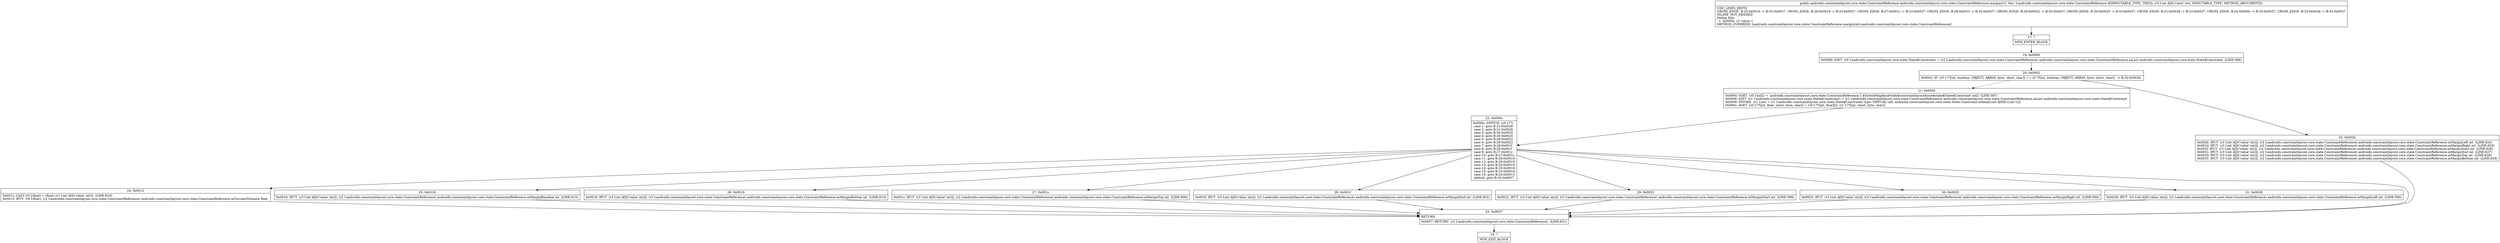 digraph "CFG forandroidx.constraintlayout.core.state.ConstraintReference.margin(I)Landroidx\/constraintlayout\/core\/state\/ConstraintReference;" {
Node_17 [shape=record,label="{17\:\ ?|MTH_ENTER_BLOCK\l}"];
Node_19 [shape=record,label="{19\:\ 0x0000|0x0000: IGET  (r0 I:androidx.constraintlayout.core.state.State$Constraint) = (r2 I:androidx.constraintlayout.core.state.ConstraintReference) androidx.constraintlayout.core.state.ConstraintReference.mLast androidx.constraintlayout.core.state.State$Constraint  (LINE:586)\l}"];
Node_20 [shape=record,label="{20\:\ 0x0002|0x0002: IF  (r0 I:??[int, boolean, OBJECT, ARRAY, byte, short, char]) == (0 ??[int, boolean, OBJECT, ARRAY, byte, short, char])  \-\> B:32:0x002b \l}"];
Node_21 [shape=record,label="{21\:\ 0x0004|0x0004: SGET  (r0 I:int[]) =  androidx.constraintlayout.core.state.ConstraintReference.1.$SwitchMap$androidx$constraintlayout$core$state$State$Constraint int[]  (LINE:587)\l0x0006: IGET  (r1 I:androidx.constraintlayout.core.state.State$Constraint) = (r2 I:androidx.constraintlayout.core.state.ConstraintReference) androidx.constraintlayout.core.state.ConstraintReference.mLast androidx.constraintlayout.core.state.State$Constraint \l0x0008: INVOKE  (r1 I:int) = (r1 I:androidx.constraintlayout.core.state.State$Constraint) type: VIRTUAL call: androidx.constraintlayout.core.state.State.Constraint.ordinal():int A[MD:():int (c)]\l0x000c: AGET  (r0 I:??[int, float, short, byte, char]) = (r0 I:??[int, float][]), (r1 I:??[int, short, byte, char]) \l}"];
Node_22 [shape=record,label="{22\:\ 0x000e|0x000e: SWITCH  (r0 I:??)\l case 1: goto B:31:0x0028\l case 2: goto B:31:0x0028\l case 3: goto B:30:0x0025\l case 4: goto B:30:0x0025\l case 5: goto B:29:0x0022\l case 6: goto B:29:0x0022\l case 7: goto B:28:0x001f\l case 8: goto B:28:0x001f\l case 9: goto B:27:0x001c\l case 10: goto B:27:0x001c\l case 11: goto B:26:0x0019\l case 12: goto B:26:0x0019\l case 13: goto B:25:0x0016\l case 14: goto B:25:0x0016\l case 15: goto B:25:0x0016\l case 16: goto B:24:0x0012\l default: goto B:33:0x0037 \l}"];
Node_24 [shape=record,label="{24\:\ 0x0012|0x0012: CAST (r0 I:float) = (float) (r3 I:int A[D('value' int)])  (LINE:619)\l0x0013: IPUT  (r0 I:float), (r2 I:androidx.constraintlayout.core.state.ConstraintReference) androidx.constraintlayout.core.state.ConstraintReference.mCircularDistance float \l}"];
Node_25 [shape=record,label="{25\:\ 0x0016|0x0016: IPUT  (r3 I:int A[D('value' int)]), (r2 I:androidx.constraintlayout.core.state.ConstraintReference) androidx.constraintlayout.core.state.ConstraintReference.mMarginBaseline int  (LINE:615)\l}"];
Node_26 [shape=record,label="{26\:\ 0x0019|0x0019: IPUT  (r3 I:int A[D('value' int)]), (r2 I:androidx.constraintlayout.core.state.ConstraintReference) androidx.constraintlayout.core.state.ConstraintReference.mMarginBottom int  (LINE:610)\l}"];
Node_27 [shape=record,label="{27\:\ 0x001c|0x001c: IPUT  (r3 I:int A[D('value' int)]), (r2 I:androidx.constraintlayout.core.state.ConstraintReference) androidx.constraintlayout.core.state.ConstraintReference.mMarginTop int  (LINE:606)\l}"];
Node_28 [shape=record,label="{28\:\ 0x001f|0x001f: IPUT  (r3 I:int A[D('value' int)]), (r2 I:androidx.constraintlayout.core.state.ConstraintReference) androidx.constraintlayout.core.state.ConstraintReference.mMarginEnd int  (LINE:602)\l}"];
Node_29 [shape=record,label="{29\:\ 0x0022|0x0022: IPUT  (r3 I:int A[D('value' int)]), (r2 I:androidx.constraintlayout.core.state.ConstraintReference) androidx.constraintlayout.core.state.ConstraintReference.mMarginStart int  (LINE:598)\l}"];
Node_30 [shape=record,label="{30\:\ 0x0025|0x0025: IPUT  (r3 I:int A[D('value' int)]), (r2 I:androidx.constraintlayout.core.state.ConstraintReference) androidx.constraintlayout.core.state.ConstraintReference.mMarginRight int  (LINE:594)\l}"];
Node_31 [shape=record,label="{31\:\ 0x0028|0x0028: IPUT  (r3 I:int A[D('value' int)]), (r2 I:androidx.constraintlayout.core.state.ConstraintReference) androidx.constraintlayout.core.state.ConstraintReference.mMarginLeft int  (LINE:590)\l}"];
Node_33 [shape=record,label="{33\:\ 0x0037|RETURN\l|0x0037: RETURN  (r2 I:androidx.constraintlayout.core.state.ConstraintReference)  (LINE:631)\l}"];
Node_18 [shape=record,label="{18\:\ ?|MTH_EXIT_BLOCK\l}"];
Node_32 [shape=record,label="{32\:\ 0x002b|0x002b: IPUT  (r3 I:int A[D('value' int)]), (r2 I:androidx.constraintlayout.core.state.ConstraintReference) androidx.constraintlayout.core.state.ConstraintReference.mMarginLeft int  (LINE:624)\l0x002d: IPUT  (r3 I:int A[D('value' int)]), (r2 I:androidx.constraintlayout.core.state.ConstraintReference) androidx.constraintlayout.core.state.ConstraintReference.mMarginRight int  (LINE:625)\l0x002f: IPUT  (r3 I:int A[D('value' int)]), (r2 I:androidx.constraintlayout.core.state.ConstraintReference) androidx.constraintlayout.core.state.ConstraintReference.mMarginStart int  (LINE:626)\l0x0031: IPUT  (r3 I:int A[D('value' int)]), (r2 I:androidx.constraintlayout.core.state.ConstraintReference) androidx.constraintlayout.core.state.ConstraintReference.mMarginEnd int  (LINE:627)\l0x0033: IPUT  (r3 I:int A[D('value' int)]), (r2 I:androidx.constraintlayout.core.state.ConstraintReference) androidx.constraintlayout.core.state.ConstraintReference.mMarginTop int  (LINE:628)\l0x0035: IPUT  (r3 I:int A[D('value' int)]), (r2 I:androidx.constraintlayout.core.state.ConstraintReference) androidx.constraintlayout.core.state.ConstraintReference.mMarginBottom int  (LINE:629)\l}"];
MethodNode[shape=record,label="{public androidx.constraintlayout.core.state.ConstraintReference androidx.constraintlayout.core.state.ConstraintReference.margin((r2 'this' I:androidx.constraintlayout.core.state.ConstraintReference A[IMMUTABLE_TYPE, THIS]), (r3 I:int A[D('value' int), IMMUTABLE_TYPE, METHOD_ARGUMENT]))  | USE_LINES_HINTS\lCROSS_EDGE: B:25:0x0016 \-\> B:33:0x0037, CROSS_EDGE: B:26:0x0019 \-\> B:33:0x0037, CROSS_EDGE: B:27:0x001c \-\> B:33:0x0037, CROSS_EDGE: B:28:0x001f \-\> B:33:0x0037, CROSS_EDGE: B:29:0x0022 \-\> B:33:0x0037, CROSS_EDGE: B:30:0x0025 \-\> B:33:0x0037, CROSS_EDGE: B:31:0x0028 \-\> B:33:0x0037, CROSS_EDGE: B:22:0x000e \-\> B:33:0x0037, CROSS_EDGE: B:32:0x002b \-\> B:33:0x0037\lINLINE_NOT_NEEDED\lDebug Info:\l  \-1 \-0x005b: r3 'value' I\lMETHOD_OVERRIDE: [androidx.constraintlayout.core.state.ConstraintReference.margin(int):androidx.constraintlayout.core.state.ConstraintReference]\l}"];
MethodNode -> Node_17;Node_17 -> Node_19;
Node_19 -> Node_20;
Node_20 -> Node_21[style=dashed];
Node_20 -> Node_32;
Node_21 -> Node_22;
Node_22 -> Node_24;
Node_22 -> Node_25;
Node_22 -> Node_26;
Node_22 -> Node_27;
Node_22 -> Node_28;
Node_22 -> Node_29;
Node_22 -> Node_30;
Node_22 -> Node_31;
Node_22 -> Node_33;
Node_24 -> Node_33;
Node_25 -> Node_33;
Node_26 -> Node_33;
Node_27 -> Node_33;
Node_28 -> Node_33;
Node_29 -> Node_33;
Node_30 -> Node_33;
Node_31 -> Node_33;
Node_33 -> Node_18;
Node_32 -> Node_33;
}

